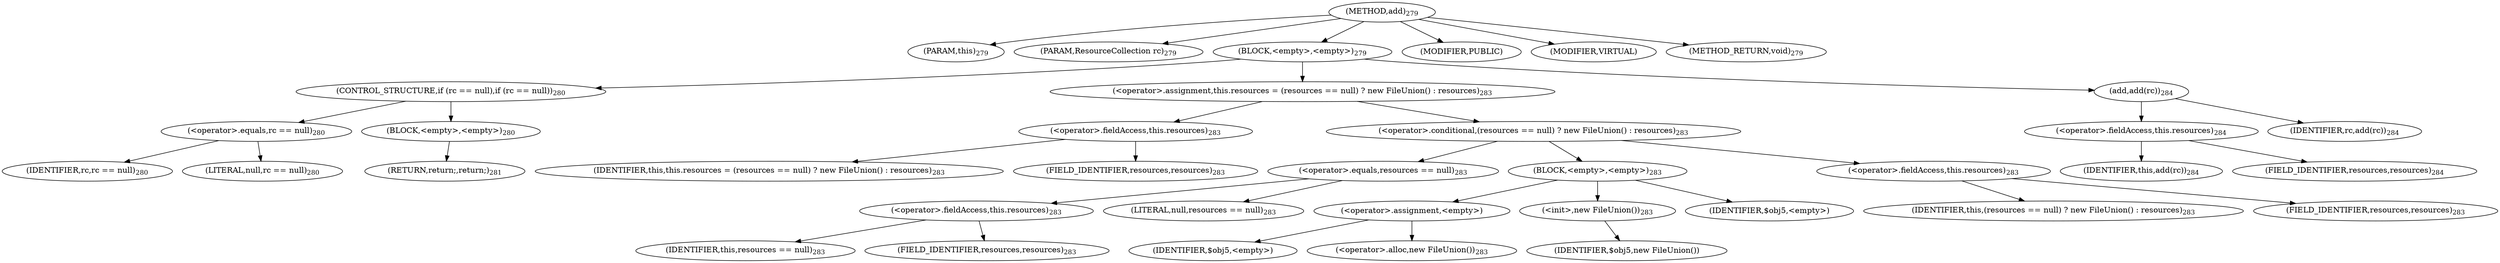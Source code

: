 digraph "add" {  
"317" [label = <(METHOD,add)<SUB>279</SUB>> ]
"318" [label = <(PARAM,this)<SUB>279</SUB>> ]
"319" [label = <(PARAM,ResourceCollection rc)<SUB>279</SUB>> ]
"320" [label = <(BLOCK,&lt;empty&gt;,&lt;empty&gt;)<SUB>279</SUB>> ]
"321" [label = <(CONTROL_STRUCTURE,if (rc == null),if (rc == null))<SUB>280</SUB>> ]
"322" [label = <(&lt;operator&gt;.equals,rc == null)<SUB>280</SUB>> ]
"323" [label = <(IDENTIFIER,rc,rc == null)<SUB>280</SUB>> ]
"324" [label = <(LITERAL,null,rc == null)<SUB>280</SUB>> ]
"325" [label = <(BLOCK,&lt;empty&gt;,&lt;empty&gt;)<SUB>280</SUB>> ]
"326" [label = <(RETURN,return;,return;)<SUB>281</SUB>> ]
"327" [label = <(&lt;operator&gt;.assignment,this.resources = (resources == null) ? new FileUnion() : resources)<SUB>283</SUB>> ]
"328" [label = <(&lt;operator&gt;.fieldAccess,this.resources)<SUB>283</SUB>> ]
"329" [label = <(IDENTIFIER,this,this.resources = (resources == null) ? new FileUnion() : resources)<SUB>283</SUB>> ]
"330" [label = <(FIELD_IDENTIFIER,resources,resources)<SUB>283</SUB>> ]
"331" [label = <(&lt;operator&gt;.conditional,(resources == null) ? new FileUnion() : resources)<SUB>283</SUB>> ]
"332" [label = <(&lt;operator&gt;.equals,resources == null)<SUB>283</SUB>> ]
"333" [label = <(&lt;operator&gt;.fieldAccess,this.resources)<SUB>283</SUB>> ]
"334" [label = <(IDENTIFIER,this,resources == null)<SUB>283</SUB>> ]
"335" [label = <(FIELD_IDENTIFIER,resources,resources)<SUB>283</SUB>> ]
"336" [label = <(LITERAL,null,resources == null)<SUB>283</SUB>> ]
"337" [label = <(BLOCK,&lt;empty&gt;,&lt;empty&gt;)<SUB>283</SUB>> ]
"338" [label = <(&lt;operator&gt;.assignment,&lt;empty&gt;)> ]
"339" [label = <(IDENTIFIER,$obj5,&lt;empty&gt;)> ]
"340" [label = <(&lt;operator&gt;.alloc,new FileUnion())<SUB>283</SUB>> ]
"341" [label = <(&lt;init&gt;,new FileUnion())<SUB>283</SUB>> ]
"342" [label = <(IDENTIFIER,$obj5,new FileUnion())> ]
"343" [label = <(IDENTIFIER,$obj5,&lt;empty&gt;)> ]
"344" [label = <(&lt;operator&gt;.fieldAccess,this.resources)<SUB>283</SUB>> ]
"345" [label = <(IDENTIFIER,this,(resources == null) ? new FileUnion() : resources)<SUB>283</SUB>> ]
"346" [label = <(FIELD_IDENTIFIER,resources,resources)<SUB>283</SUB>> ]
"347" [label = <(add,add(rc))<SUB>284</SUB>> ]
"348" [label = <(&lt;operator&gt;.fieldAccess,this.resources)<SUB>284</SUB>> ]
"349" [label = <(IDENTIFIER,this,add(rc))<SUB>284</SUB>> ]
"350" [label = <(FIELD_IDENTIFIER,resources,resources)<SUB>284</SUB>> ]
"351" [label = <(IDENTIFIER,rc,add(rc))<SUB>284</SUB>> ]
"352" [label = <(MODIFIER,PUBLIC)> ]
"353" [label = <(MODIFIER,VIRTUAL)> ]
"354" [label = <(METHOD_RETURN,void)<SUB>279</SUB>> ]
  "317" -> "318" 
  "317" -> "319" 
  "317" -> "320" 
  "317" -> "352" 
  "317" -> "353" 
  "317" -> "354" 
  "320" -> "321" 
  "320" -> "327" 
  "320" -> "347" 
  "321" -> "322" 
  "321" -> "325" 
  "322" -> "323" 
  "322" -> "324" 
  "325" -> "326" 
  "327" -> "328" 
  "327" -> "331" 
  "328" -> "329" 
  "328" -> "330" 
  "331" -> "332" 
  "331" -> "337" 
  "331" -> "344" 
  "332" -> "333" 
  "332" -> "336" 
  "333" -> "334" 
  "333" -> "335" 
  "337" -> "338" 
  "337" -> "341" 
  "337" -> "343" 
  "338" -> "339" 
  "338" -> "340" 
  "341" -> "342" 
  "344" -> "345" 
  "344" -> "346" 
  "347" -> "348" 
  "347" -> "351" 
  "348" -> "349" 
  "348" -> "350" 
}
